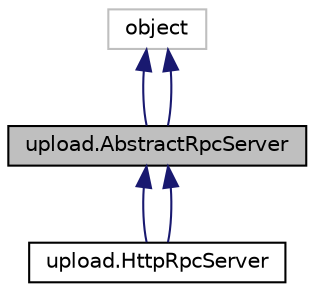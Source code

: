 digraph "upload.AbstractRpcServer"
{
  edge [fontname="Helvetica",fontsize="10",labelfontname="Helvetica",labelfontsize="10"];
  node [fontname="Helvetica",fontsize="10",shape=record];
  Node1 [label="upload.AbstractRpcServer",height=0.2,width=0.4,color="black", fillcolor="grey75", style="filled", fontcolor="black"];
  Node2 -> Node1 [dir="back",color="midnightblue",fontsize="10",style="solid"];
  Node2 [label="object",height=0.2,width=0.4,color="grey75", fillcolor="white", style="filled"];
  Node2 -> Node1 [dir="back",color="midnightblue",fontsize="10",style="solid"];
  Node1 -> Node3 [dir="back",color="midnightblue",fontsize="10",style="solid"];
  Node3 [label="upload.HttpRpcServer",height=0.2,width=0.4,color="black", fillcolor="white", style="filled",URL="$classupload_1_1_http_rpc_server.html",tooltip="elif e.code >= 500 and e.code < 600: Server Error - try again."];
  Node1 -> Node3 [dir="back",color="midnightblue",fontsize="10",style="solid"];
}
